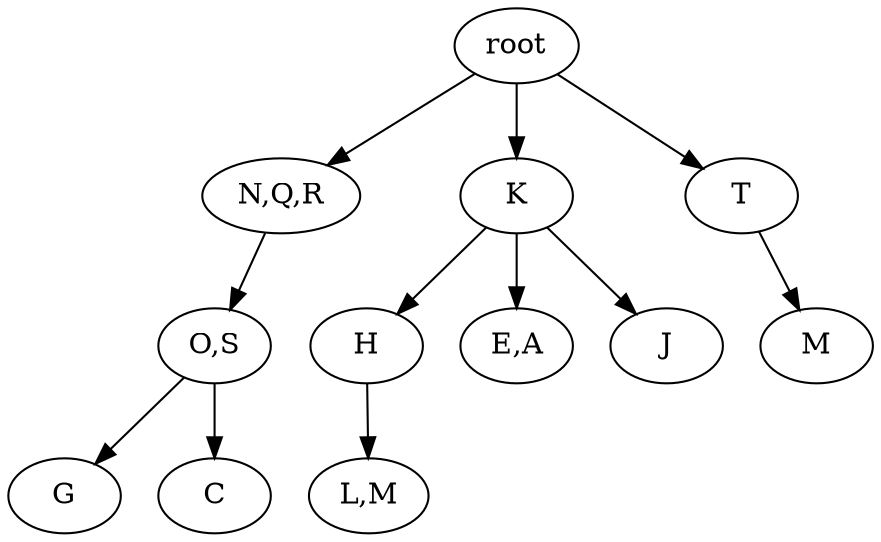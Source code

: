 strict digraph G {
	graph [name=G];
	0	 [label=root];
	2	 [label="N,Q,R"];
	0 -> 2;
	3	 [label=K];
	0 -> 3;
	4	 [label=T];
	0 -> 4;
	5	 [label="O,S"];
	2 -> 5;
	6	 [label=H];
	3 -> 6;
	7	 [label="E,A"];
	3 -> 7;
	8	 [label=J];
	3 -> 8;
	9	 [label=M];
	4 -> 9;
	10	 [label=G];
	5 -> 10;
	11	 [label=C];
	5 -> 11;
	13	 [label="L,M"];
	6 -> 13;
}

